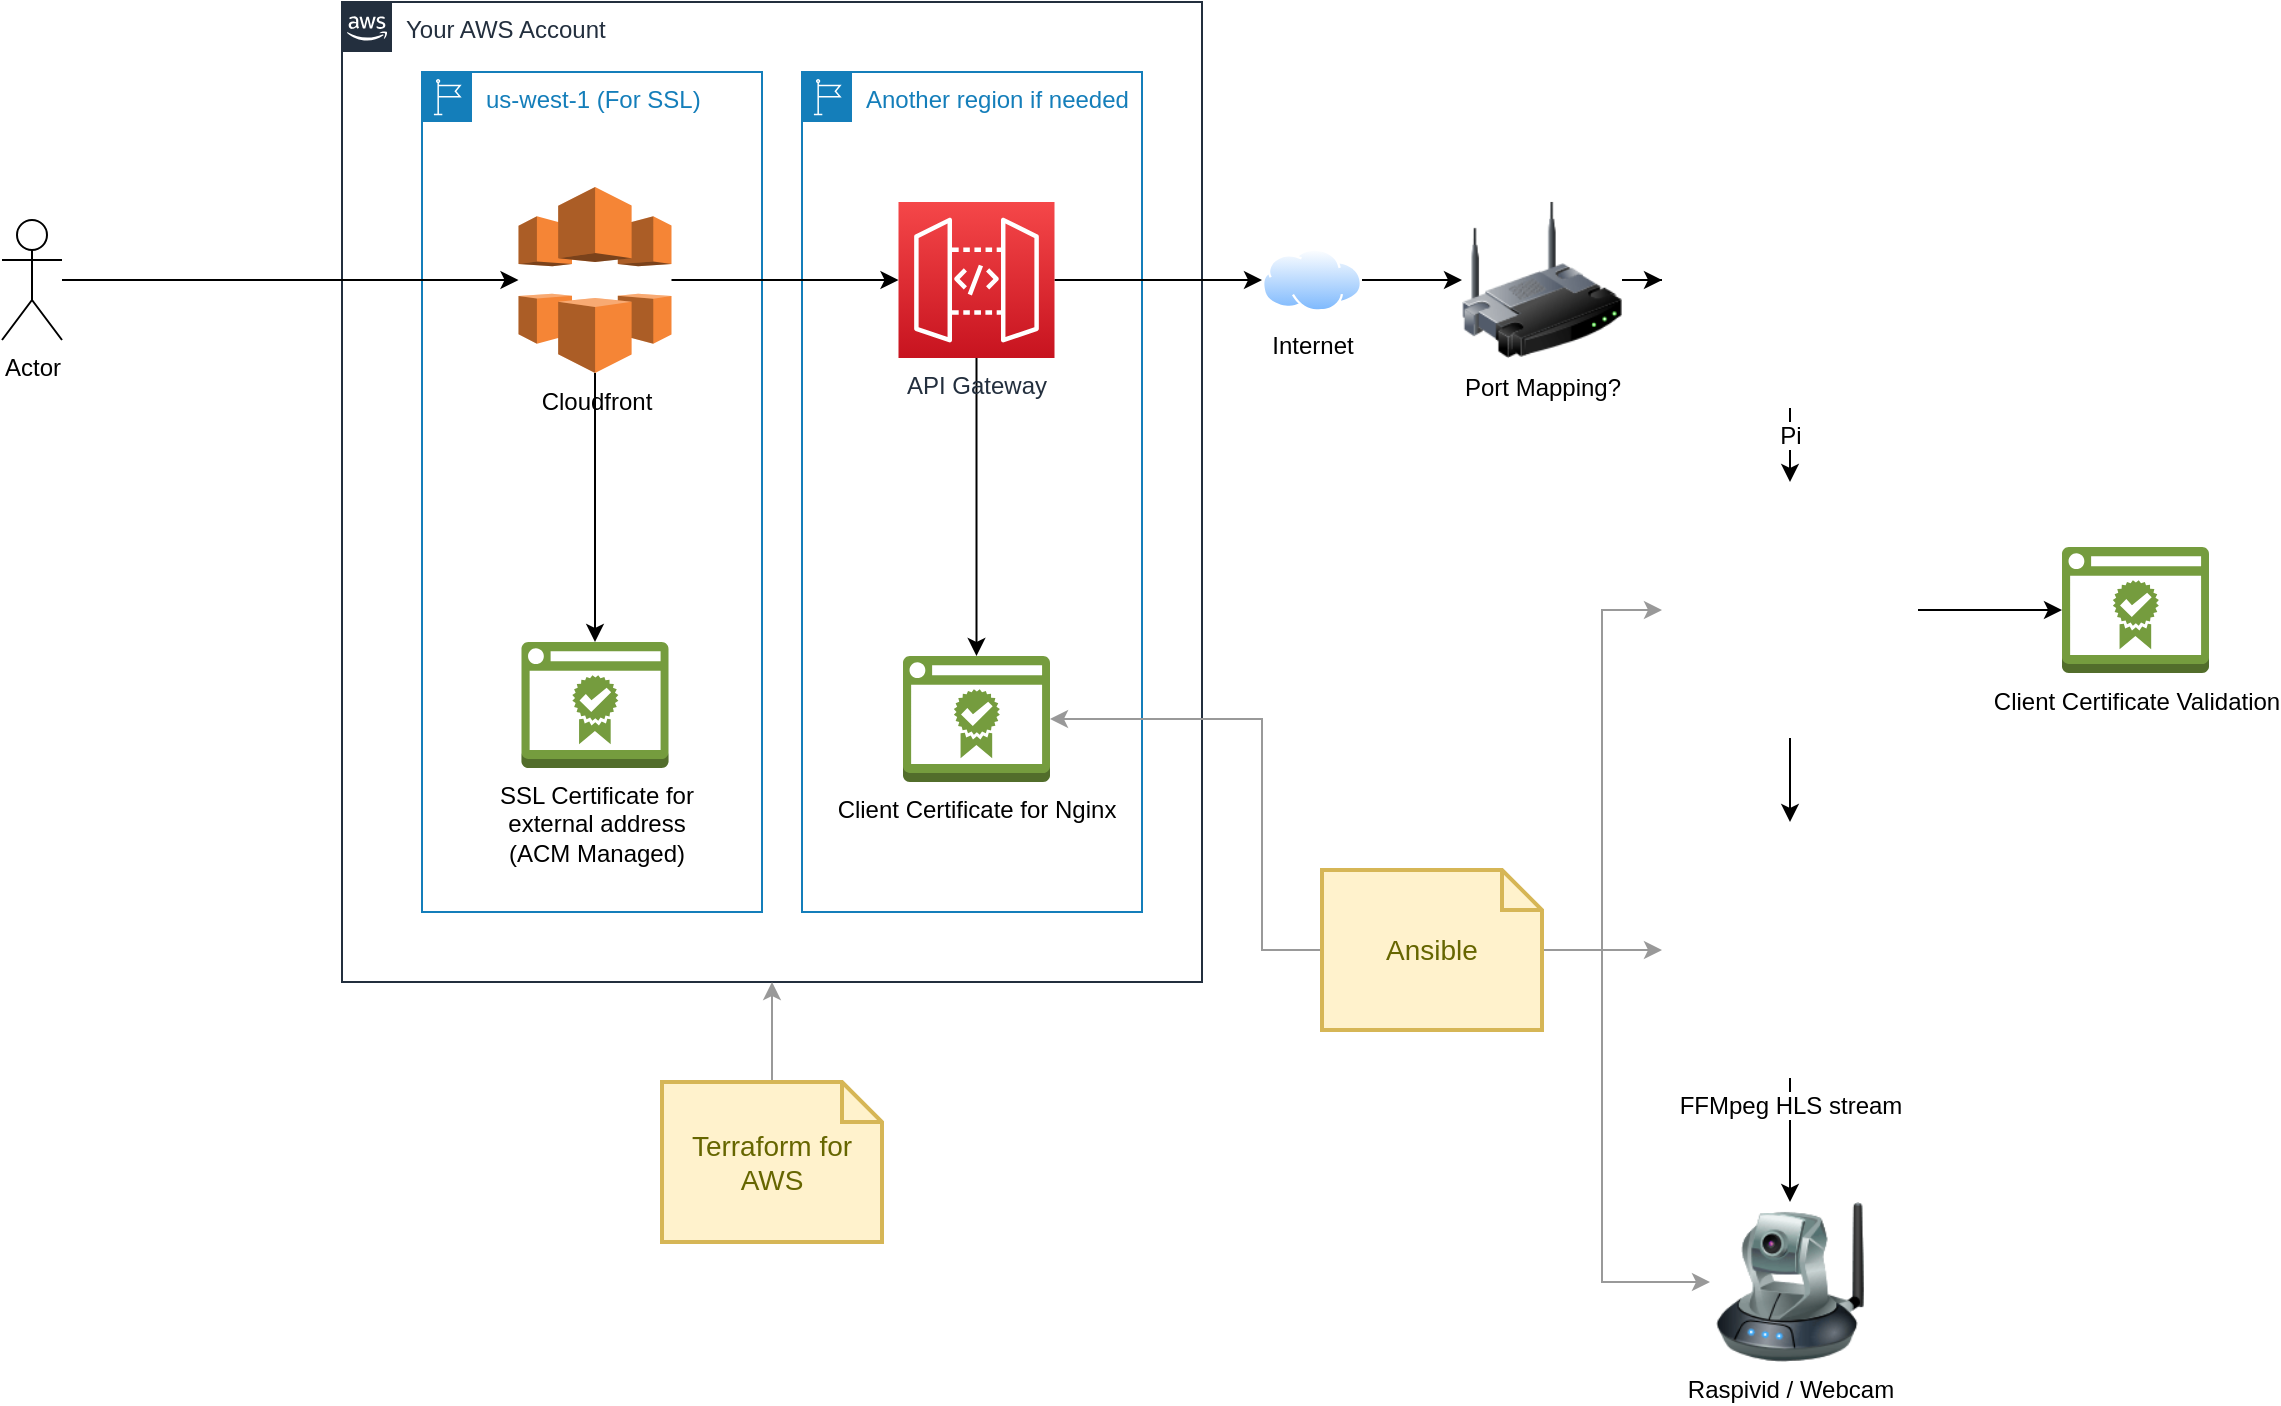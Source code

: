 <mxfile version="13.6.5" pages="2">
    <diagram id="QO--Wbx4epiNR2Xc25M4" name="No Bandwidth when not in use">
        <mxGraphModel dx="872" dy="670" grid="1" gridSize="10" guides="1" tooltips="1" connect="1" arrows="1" fold="1" page="1" pageScale="1" pageWidth="827" pageHeight="1169" math="0" shadow="0">
            <root>
                <mxCell id="0"/>
                <mxCell id="1" parent="0"/>
                <mxCell id="8m2OL73e_ZtrbAM97bAj-1" value="Your AWS Account" style="points=[[0,0],[0.25,0],[0.5,0],[0.75,0],[1,0],[1,0.25],[1,0.5],[1,0.75],[1,1],[0.75,1],[0.5,1],[0.25,1],[0,1],[0,0.75],[0,0.5],[0,0.25]];outlineConnect=0;gradientColor=none;html=1;whiteSpace=wrap;fontSize=12;fontStyle=0;shape=mxgraph.aws4.group;grIcon=mxgraph.aws4.group_aws_cloud_alt;strokeColor=#232F3E;fillColor=none;verticalAlign=top;align=left;spacingLeft=30;fontColor=#232F3E;dashed=0;" parent="1" vertex="1">
                    <mxGeometry x="220" y="140" width="430" height="490" as="geometry"/>
                </mxCell>
                <mxCell id="8m2OL73e_ZtrbAM97bAj-2" value="us-west-1 (For SSL)" style="points=[[0,0],[0.25,0],[0.5,0],[0.75,0],[1,0],[1,0.25],[1,0.5],[1,0.75],[1,1],[0.75,1],[0.5,1],[0.25,1],[0,1],[0,0.75],[0,0.5],[0,0.25]];outlineConnect=0;gradientColor=none;html=1;whiteSpace=wrap;fontSize=12;fontStyle=0;shape=mxgraph.aws4.group;grIcon=mxgraph.aws4.group_region;strokeColor=#147EBA;fillColor=none;verticalAlign=top;align=left;spacingLeft=30;fontColor=#147EBA;dashed=0;" parent="1" vertex="1">
                    <mxGeometry x="260" y="175" width="170" height="420" as="geometry"/>
                </mxCell>
                <mxCell id="8m2OL73e_ZtrbAM97bAj-3" value="Another region if needed" style="points=[[0,0],[0.25,0],[0.5,0],[0.75,0],[1,0],[1,0.25],[1,0.5],[1,0.75],[1,1],[0.75,1],[0.5,1],[0.25,1],[0,1],[0,0.75],[0,0.5],[0,0.25]];outlineConnect=0;gradientColor=none;html=1;whiteSpace=wrap;fontSize=12;fontStyle=0;shape=mxgraph.aws4.group;grIcon=mxgraph.aws4.group_region;strokeColor=#147EBA;fillColor=none;verticalAlign=top;align=left;spacingLeft=30;fontColor=#147EBA;dashed=0;" parent="1" vertex="1">
                    <mxGeometry x="450" y="175" width="170" height="420" as="geometry"/>
                </mxCell>
                <mxCell id="8m2OL73e_ZtrbAM97bAj-16" style="edgeStyle=orthogonalEdgeStyle;rounded=0;orthogonalLoop=1;jettySize=auto;html=1;entryX=0.5;entryY=0;entryDx=0;entryDy=0;entryPerimeter=0;" parent="1" source="8m2OL73e_ZtrbAM97bAj-4" target="8m2OL73e_ZtrbAM97bAj-14" edge="1">
                    <mxGeometry relative="1" as="geometry"/>
                </mxCell>
                <mxCell id="8m2OL73e_ZtrbAM97bAj-19" style="edgeStyle=orthogonalEdgeStyle;rounded=0;orthogonalLoop=1;jettySize=auto;html=1;entryX=0;entryY=0.5;entryDx=0;entryDy=0;" parent="1" source="8m2OL73e_ZtrbAM97bAj-4" target="8m2OL73e_ZtrbAM97bAj-9" edge="1">
                    <mxGeometry relative="1" as="geometry"/>
                </mxCell>
                <mxCell id="8m2OL73e_ZtrbAM97bAj-4" value="API Gateway" style="outlineConnect=0;fontColor=#232F3E;gradientColor=#F54749;gradientDirection=north;fillColor=#C7131F;strokeColor=#ffffff;dashed=0;verticalLabelPosition=bottom;verticalAlign=top;align=center;html=1;fontSize=12;fontStyle=0;aspect=fixed;shape=mxgraph.aws4.resourceIcon;resIcon=mxgraph.aws4.api_gateway;" parent="1" vertex="1">
                    <mxGeometry x="498.25" y="240" width="78" height="78" as="geometry"/>
                </mxCell>
                <mxCell id="8m2OL73e_ZtrbAM97bAj-17" style="edgeStyle=orthogonalEdgeStyle;rounded=0;orthogonalLoop=1;jettySize=auto;html=1;" parent="1" source="8m2OL73e_ZtrbAM97bAj-5" target="8m2OL73e_ZtrbAM97bAj-7" edge="1">
                    <mxGeometry relative="1" as="geometry"/>
                </mxCell>
                <mxCell id="8m2OL73e_ZtrbAM97bAj-18" style="edgeStyle=orthogonalEdgeStyle;rounded=0;orthogonalLoop=1;jettySize=auto;html=1;" parent="1" source="8m2OL73e_ZtrbAM97bAj-5" target="8m2OL73e_ZtrbAM97bAj-4" edge="1">
                    <mxGeometry relative="1" as="geometry"/>
                </mxCell>
                <mxCell id="8m2OL73e_ZtrbAM97bAj-5" value="Cloudfront" style="outlineConnect=0;dashed=0;verticalLabelPosition=bottom;verticalAlign=top;align=center;html=1;shape=mxgraph.aws3.cloudfront;fillColor=#F58536;gradientColor=none;" parent="1" vertex="1">
                    <mxGeometry x="308.25" y="232.5" width="76.5" height="93" as="geometry"/>
                </mxCell>
                <mxCell id="8m2OL73e_ZtrbAM97bAj-25" style="edgeStyle=orthogonalEdgeStyle;rounded=0;orthogonalLoop=1;jettySize=auto;html=1;" parent="1" source="8m2OL73e_ZtrbAM97bAj-6" target="8m2OL73e_ZtrbAM97bAj-5" edge="1">
                    <mxGeometry relative="1" as="geometry"/>
                </mxCell>
                <mxCell id="8m2OL73e_ZtrbAM97bAj-6" value="Actor" style="shape=umlActor;verticalLabelPosition=bottom;verticalAlign=top;html=1;outlineConnect=0;" parent="1" vertex="1">
                    <mxGeometry x="50" y="249" width="30" height="60" as="geometry"/>
                </mxCell>
                <mxCell id="8m2OL73e_ZtrbAM97bAj-7" value="SSL Certificate for &lt;br&gt;external address &lt;br&gt;(ACM Managed)&lt;br&gt;" style="outlineConnect=0;dashed=0;verticalLabelPosition=bottom;verticalAlign=top;align=center;html=1;shape=mxgraph.aws3.certificate_manager_2;fillColor=#759C3E;gradientColor=none;" parent="1" vertex="1">
                    <mxGeometry x="309.75" y="460" width="73.5" height="63" as="geometry"/>
                </mxCell>
                <mxCell id="8m2OL73e_ZtrbAM97bAj-8" value="Client Certificate Validation" style="outlineConnect=0;dashed=0;verticalLabelPosition=bottom;verticalAlign=top;align=center;html=1;shape=mxgraph.aws3.certificate_manager_2;fillColor=#759C3E;gradientColor=none;" parent="1" vertex="1">
                    <mxGeometry x="1080" y="412.5" width="73.5" height="63" as="geometry"/>
                </mxCell>
                <mxCell id="8m2OL73e_ZtrbAM97bAj-27" style="edgeStyle=orthogonalEdgeStyle;rounded=0;orthogonalLoop=1;jettySize=auto;html=1;" parent="1" source="8m2OL73e_ZtrbAM97bAj-9" target="8m2OL73e_ZtrbAM97bAj-26" edge="1">
                    <mxGeometry relative="1" as="geometry"/>
                </mxCell>
                <mxCell id="8m2OL73e_ZtrbAM97bAj-9" value="Internet" style="aspect=fixed;perimeter=ellipsePerimeter;html=1;align=center;shadow=0;dashed=0;spacingTop=3;image;image=img/lib/active_directory/internet_cloud.svg;" parent="1" vertex="1">
                    <mxGeometry x="680" y="263.25" width="50" height="31.5" as="geometry"/>
                </mxCell>
                <mxCell id="8m2OL73e_ZtrbAM97bAj-21" style="edgeStyle=orthogonalEdgeStyle;rounded=0;orthogonalLoop=1;jettySize=auto;html=1;" parent="1" source="8m2OL73e_ZtrbAM97bAj-10" target="8m2OL73e_ZtrbAM97bAj-11" edge="1">
                    <mxGeometry relative="1" as="geometry"/>
                </mxCell>
                <mxCell id="8m2OL73e_ZtrbAM97bAj-10" value="Pi" style="shape=image;html=1;verticalAlign=top;verticalLabelPosition=bottom;labelBackgroundColor=#ffffff;imageAspect=0;aspect=fixed;image=https://cdn4.iconfinder.com/data/icons/logos-and-brands/512/272_Raspberry_Pi_logo-128.png" parent="1" vertex="1">
                    <mxGeometry x="880" y="215" width="128" height="128" as="geometry"/>
                </mxCell>
                <mxCell id="8m2OL73e_ZtrbAM97bAj-22" style="edgeStyle=orthogonalEdgeStyle;rounded=0;orthogonalLoop=1;jettySize=auto;html=1;" parent="1" source="8m2OL73e_ZtrbAM97bAj-11" target="8m2OL73e_ZtrbAM97bAj-8" edge="1">
                    <mxGeometry relative="1" as="geometry"/>
                </mxCell>
                <mxCell id="8m2OL73e_ZtrbAM97bAj-23" style="edgeStyle=orthogonalEdgeStyle;rounded=0;orthogonalLoop=1;jettySize=auto;html=1;" parent="1" source="8m2OL73e_ZtrbAM97bAj-11" target="8m2OL73e_ZtrbAM97bAj-13" edge="1">
                    <mxGeometry relative="1" as="geometry"/>
                </mxCell>
                <mxCell id="8m2OL73e_ZtrbAM97bAj-11" value="" style="shape=image;html=1;verticalAlign=top;verticalLabelPosition=bottom;labelBackgroundColor=#ffffff;imageAspect=0;aspect=fixed;image=https://cdn4.iconfinder.com/data/icons/logos-brands-5/24/nginx-128.png" parent="1" vertex="1">
                    <mxGeometry x="880" y="380" width="128" height="128" as="geometry"/>
                </mxCell>
                <mxCell id="8m2OL73e_ZtrbAM97bAj-12" value="Raspivid / Webcam" style="image;html=1;image=img/lib/clip_art/networking/Ip_Camera_128x128.png" parent="1" vertex="1">
                    <mxGeometry x="904" y="740" width="80" height="80" as="geometry"/>
                </mxCell>
                <mxCell id="8m2OL73e_ZtrbAM97bAj-24" style="edgeStyle=orthogonalEdgeStyle;rounded=0;orthogonalLoop=1;jettySize=auto;html=1;" parent="1" source="8m2OL73e_ZtrbAM97bAj-13" target="8m2OL73e_ZtrbAM97bAj-12" edge="1">
                    <mxGeometry relative="1" as="geometry"/>
                </mxCell>
                <mxCell id="8m2OL73e_ZtrbAM97bAj-13" value="FFMpeg HLS stream" style="shape=image;html=1;verticalAlign=top;verticalLabelPosition=bottom;labelBackgroundColor=#ffffff;imageAspect=0;aspect=fixed;image=https://cdn3.iconfinder.com/data/icons/delta/128/File_MPEG.png" parent="1" vertex="1">
                    <mxGeometry x="880" y="550" width="128" height="128" as="geometry"/>
                </mxCell>
                <mxCell id="8m2OL73e_ZtrbAM97bAj-14" value="Client Certificate for Nginx" style="outlineConnect=0;dashed=0;verticalLabelPosition=bottom;verticalAlign=top;align=center;html=1;shape=mxgraph.aws3.certificate_manager_2;fillColor=#759C3E;gradientColor=none;" parent="1" vertex="1">
                    <mxGeometry x="500.5" y="467" width="73.5" height="63" as="geometry"/>
                </mxCell>
                <mxCell id="8m2OL73e_ZtrbAM97bAj-28" style="edgeStyle=orthogonalEdgeStyle;rounded=0;orthogonalLoop=1;jettySize=auto;html=1;" parent="1" source="8m2OL73e_ZtrbAM97bAj-26" target="8m2OL73e_ZtrbAM97bAj-10" edge="1">
                    <mxGeometry relative="1" as="geometry"/>
                </mxCell>
                <mxCell id="8m2OL73e_ZtrbAM97bAj-26" value="Port Mapping?" style="image;html=1;image=img/lib/clip_art/networking/Wireless_Router_128x128.png" parent="1" vertex="1">
                    <mxGeometry x="780" y="239" width="80" height="80" as="geometry"/>
                </mxCell>
                <mxCell id="8m2OL73e_ZtrbAM97bAj-31" style="edgeStyle=orthogonalEdgeStyle;rounded=0;orthogonalLoop=1;jettySize=auto;html=1;entryX=0.5;entryY=1;entryDx=0;entryDy=0;strokeColor=#999999;" parent="1" source="8m2OL73e_ZtrbAM97bAj-30" target="8m2OL73e_ZtrbAM97bAj-1" edge="1">
                    <mxGeometry relative="1" as="geometry"/>
                </mxCell>
                <mxCell id="8m2OL73e_ZtrbAM97bAj-30" value="Terraform for AWS" style="shape=note;strokeWidth=2;fontSize=14;size=20;whiteSpace=wrap;html=1;fillColor=#fff2cc;strokeColor=#d6b656;fontColor=#666600;" parent="1" vertex="1">
                    <mxGeometry x="380" y="680" width="110.0" height="80" as="geometry"/>
                </mxCell>
                <mxCell id="8m2OL73e_ZtrbAM97bAj-33" style="edgeStyle=orthogonalEdgeStyle;rounded=0;orthogonalLoop=1;jettySize=auto;html=1;strokeColor=#999999;" parent="1" source="8m2OL73e_ZtrbAM97bAj-32" target="8m2OL73e_ZtrbAM97bAj-11" edge="1">
                    <mxGeometry relative="1" as="geometry">
                        <Array as="points">
                            <mxPoint x="850" y="614"/>
                            <mxPoint x="850" y="444"/>
                        </Array>
                    </mxGeometry>
                </mxCell>
                <mxCell id="8m2OL73e_ZtrbAM97bAj-34" style="edgeStyle=orthogonalEdgeStyle;rounded=0;orthogonalLoop=1;jettySize=auto;html=1;strokeColor=#999999;" parent="1" source="8m2OL73e_ZtrbAM97bAj-32" target="8m2OL73e_ZtrbAM97bAj-13" edge="1">
                    <mxGeometry relative="1" as="geometry"/>
                </mxCell>
                <mxCell id="8m2OL73e_ZtrbAM97bAj-35" style="edgeStyle=orthogonalEdgeStyle;rounded=0;orthogonalLoop=1;jettySize=auto;html=1;entryX=0;entryY=0.5;entryDx=0;entryDy=0;strokeColor=#999999;" parent="1" source="8m2OL73e_ZtrbAM97bAj-32" target="8m2OL73e_ZtrbAM97bAj-12" edge="1">
                    <mxGeometry relative="1" as="geometry">
                        <Array as="points">
                            <mxPoint x="850" y="614"/>
                            <mxPoint x="850" y="780"/>
                        </Array>
                    </mxGeometry>
                </mxCell>
                <mxCell id="8m2OL73e_ZtrbAM97bAj-36" style="edgeStyle=orthogonalEdgeStyle;rounded=0;orthogonalLoop=1;jettySize=auto;html=1;entryX=1;entryY=0.5;entryDx=0;entryDy=0;entryPerimeter=0;strokeColor=#999999;" parent="1" source="8m2OL73e_ZtrbAM97bAj-32" target="8m2OL73e_ZtrbAM97bAj-14" edge="1">
                    <mxGeometry relative="1" as="geometry">
                        <Array as="points">
                            <mxPoint x="680" y="614"/>
                            <mxPoint x="680" y="499"/>
                        </Array>
                    </mxGeometry>
                </mxCell>
                <mxCell id="8m2OL73e_ZtrbAM97bAj-32" value="Ansible" style="shape=note;strokeWidth=2;fontSize=14;size=20;whiteSpace=wrap;html=1;fillColor=#fff2cc;strokeColor=#d6b656;fontColor=#666600;" parent="1" vertex="1">
                    <mxGeometry x="710" y="574" width="110.0" height="80" as="geometry"/>
                </mxCell>
            </root>
        </mxGraphModel>
    </diagram>
    <diagram id="-r-tQEblbC3gvQoyNDRy" name="Simple but bandwidth">
        <mxGraphModel dx="1699" dy="670" grid="1" gridSize="10" guides="1" tooltips="1" connect="1" arrows="1" fold="1" page="1" pageScale="1" pageWidth="827" pageHeight="1169" math="0" shadow="0">
            <root>
                <mxCell id="-GqGViwAwHHbgCqOAR9Q-0"/>
                <mxCell id="-GqGViwAwHHbgCqOAR9Q-1" parent="-GqGViwAwHHbgCqOAR9Q-0"/>
                <mxCell id="22frKNIEhtpPbmj6-aTm-2" value="us-west-1 (For SSL)" style="points=[[0,0],[0.25,0],[0.5,0],[0.75,0],[1,0],[1,0.25],[1,0.5],[1,0.75],[1,1],[0.75,1],[0.5,1],[0.25,1],[0,1],[0,0.75],[0,0.5],[0,0.25]];outlineConnect=0;gradientColor=none;html=1;whiteSpace=wrap;fontSize=12;fontStyle=0;shape=mxgraph.aws4.group;grIcon=mxgraph.aws4.group_region;strokeColor=#147EBA;fillColor=none;verticalAlign=top;align=left;spacingLeft=30;fontColor=#147EBA;dashed=0;" parent="-GqGViwAwHHbgCqOAR9Q-1" vertex="1">
                    <mxGeometry x="-170" y="310" width="170" height="420" as="geometry"/>
                </mxCell>
                <mxCell id="22frKNIEhtpPbmj6-aTm-3" value="Your AWS Account" style="points=[[0,0],[0.25,0],[0.5,0],[0.75,0],[1,0],[1,0.25],[1,0.5],[1,0.75],[1,1],[0.75,1],[0.5,1],[0.25,1],[0,1],[0,0.75],[0,0.5],[0,0.25]];outlineConnect=0;gradientColor=none;html=1;whiteSpace=wrap;fontSize=12;fontStyle=0;shape=mxgraph.aws4.group;grIcon=mxgraph.aws4.group_aws_cloud_alt;strokeColor=#232F3E;fillColor=none;verticalAlign=top;align=left;spacingLeft=30;fontColor=#232F3E;dashed=0;" parent="-GqGViwAwHHbgCqOAR9Q-1" vertex="1">
                    <mxGeometry x="-210" y="275" width="430" height="490" as="geometry"/>
                </mxCell>
                <mxCell id="22frKNIEhtpPbmj6-aTm-13" style="edgeStyle=orthogonalEdgeStyle;rounded=0;orthogonalLoop=1;jettySize=auto;html=1;strokeColor=#999999;" parent="-GqGViwAwHHbgCqOAR9Q-1" source="B0u7MMJg0_xYx481lQuE-1" target="B0u7MMJg0_xYx481lQuE-6" edge="1">
                    <mxGeometry relative="1" as="geometry"/>
                </mxCell>
                <mxCell id="B0u7MMJg0_xYx481lQuE-1" value="Pi" style="shape=image;html=1;verticalAlign=top;verticalLabelPosition=bottom;labelBackgroundColor=#ffffff;imageAspect=0;aspect=fixed;image=https://cdn4.iconfinder.com/data/icons/logos-and-brands/512/272_Raspberry_Pi_logo-128.png" parent="-GqGViwAwHHbgCqOAR9Q-1" vertex="1">
                    <mxGeometry x="440" y="300" width="130" height="130" as="geometry"/>
                </mxCell>
                <mxCell id="B0u7MMJg0_xYx481lQuE-4" value="Raspivid / Webcam" style="image;html=1;image=img/lib/clip_art/networking/Ip_Camera_128x128.png" parent="-GqGViwAwHHbgCqOAR9Q-1" vertex="1">
                    <mxGeometry x="465" y="700" width="80" height="80" as="geometry"/>
                </mxCell>
                <mxCell id="22frKNIEhtpPbmj6-aTm-12" style="edgeStyle=orthogonalEdgeStyle;rounded=0;orthogonalLoop=1;jettySize=auto;html=1;entryX=1;entryY=0.5;entryDx=0;entryDy=0;entryPerimeter=0;strokeColor=#999999;" parent="-GqGViwAwHHbgCqOAR9Q-1" source="B0u7MMJg0_xYx481lQuE-6" target="22frKNIEhtpPbmj6-aTm-8" edge="1">
                    <mxGeometry relative="1" as="geometry"/>
                </mxCell>
                <mxCell id="22frKNIEhtpPbmj6-aTm-14" style="edgeStyle=orthogonalEdgeStyle;rounded=0;orthogonalLoop=1;jettySize=auto;html=1;strokeColor=#999999;" parent="-GqGViwAwHHbgCqOAR9Q-1" source="B0u7MMJg0_xYx481lQuE-6" target="B0u7MMJg0_xYx481lQuE-4" edge="1">
                    <mxGeometry relative="1" as="geometry"/>
                </mxCell>
                <mxCell id="B0u7MMJg0_xYx481lQuE-6" value="FFMpeg HLS stream, Publish to WEBDAV" style="shape=image;html=1;verticalAlign=top;verticalLabelPosition=bottom;labelBackgroundColor=#ffffff;imageAspect=0;aspect=fixed;image=https://cdn3.iconfinder.com/data/icons/delta/128/File_MPEG.png" parent="-GqGViwAwHHbgCqOAR9Q-1" vertex="1">
                    <mxGeometry x="441" y="500" width="128" height="128" as="geometry"/>
                </mxCell>
                <mxCell id="22frKNIEhtpPbmj6-aTm-10" style="edgeStyle=orthogonalEdgeStyle;rounded=0;orthogonalLoop=1;jettySize=auto;html=1;strokeColor=#999999;" parent="-GqGViwAwHHbgCqOAR9Q-1" source="22frKNIEhtpPbmj6-aTm-1" target="22frKNIEhtpPbmj6-aTm-4" edge="1">
                    <mxGeometry relative="1" as="geometry"/>
                </mxCell>
                <mxCell id="22frKNIEhtpPbmj6-aTm-11" style="edgeStyle=orthogonalEdgeStyle;rounded=0;orthogonalLoop=1;jettySize=auto;html=1;entryX=0;entryY=0.5;entryDx=0;entryDy=0;entryPerimeter=0;strokeColor=#999999;" parent="-GqGViwAwHHbgCqOAR9Q-1" source="22frKNIEhtpPbmj6-aTm-1" target="22frKNIEhtpPbmj6-aTm-8" edge="1">
                    <mxGeometry relative="1" as="geometry"/>
                </mxCell>
                <mxCell id="22frKNIEhtpPbmj6-aTm-1" value="Cloudfront" style="outlineConnect=0;dashed=0;verticalLabelPosition=bottom;verticalAlign=top;align=center;html=1;shape=mxgraph.aws3.cloudfront;fillColor=#F58536;gradientColor=none;" parent="-GqGViwAwHHbgCqOAR9Q-1" vertex="1">
                    <mxGeometry x="-121.75" y="367.5" width="76.5" height="93" as="geometry"/>
                </mxCell>
                <mxCell id="22frKNIEhtpPbmj6-aTm-4" value="SSL Certificate for &lt;br&gt;external address &lt;br&gt;(ACM Managed)&lt;br&gt;" style="outlineConnect=0;dashed=0;verticalLabelPosition=bottom;verticalAlign=top;align=center;html=1;shape=mxgraph.aws3.certificate_manager_2;fillColor=#759C3E;gradientColor=none;" parent="-GqGViwAwHHbgCqOAR9Q-1" vertex="1">
                    <mxGeometry x="-120.25" y="595" width="73.5" height="63" as="geometry"/>
                </mxCell>
                <mxCell id="22frKNIEhtpPbmj6-aTm-5" value="Another region if needed" style="points=[[0,0],[0.25,0],[0.5,0],[0.75,0],[1,0],[1,0.25],[1,0.5],[1,0.75],[1,1],[0.75,1],[0.5,1],[0.25,1],[0,1],[0,0.75],[0,0.5],[0,0.25]];outlineConnect=0;gradientColor=none;html=1;whiteSpace=wrap;fontSize=12;fontStyle=0;shape=mxgraph.aws4.group;grIcon=mxgraph.aws4.group_region;strokeColor=#147EBA;fillColor=none;verticalAlign=top;align=left;spacingLeft=30;fontColor=#147EBA;dashed=0;" parent="-GqGViwAwHHbgCqOAR9Q-1" vertex="1">
                    <mxGeometry x="20" y="310" width="170" height="420" as="geometry"/>
                </mxCell>
                <mxCell id="22frKNIEhtpPbmj6-aTm-9" style="edgeStyle=orthogonalEdgeStyle;rounded=0;orthogonalLoop=1;jettySize=auto;html=1;strokeColor=#999999;" parent="-GqGViwAwHHbgCqOAR9Q-1" source="22frKNIEhtpPbmj6-aTm-6" target="22frKNIEhtpPbmj6-aTm-1" edge="1">
                    <mxGeometry relative="1" as="geometry"/>
                </mxCell>
                <mxCell id="22frKNIEhtpPbmj6-aTm-6" value="Actor" style="shape=umlActor;verticalLabelPosition=bottom;verticalAlign=top;html=1;outlineConnect=0;" parent="-GqGViwAwHHbgCqOAR9Q-1" vertex="1">
                    <mxGeometry x="-380" y="384" width="30" height="60" as="geometry"/>
                </mxCell>
                <mxCell id="22frKNIEhtpPbmj6-aTm-7" value="Terraform for AWS" style="shape=note;strokeWidth=2;fontSize=14;size=20;whiteSpace=wrap;html=1;fillColor=#fff2cc;strokeColor=#d6b656;fontColor=#666600;" parent="-GqGViwAwHHbgCqOAR9Q-1" vertex="1">
                    <mxGeometry x="-50" y="815" width="110.0" height="80" as="geometry"/>
                </mxCell>
                <mxCell id="22frKNIEhtpPbmj6-aTm-8" value="S3" style="outlineConnect=0;dashed=0;verticalLabelPosition=bottom;verticalAlign=top;align=center;html=1;shape=mxgraph.aws3.s3;fillColor=#E05243;gradientColor=none;" parent="-GqGViwAwHHbgCqOAR9Q-1" vertex="1">
                    <mxGeometry x="66.75" y="367.5" width="76.5" height="93" as="geometry"/>
                </mxCell>
            </root>
        </mxGraphModel>
    </diagram>
</mxfile>